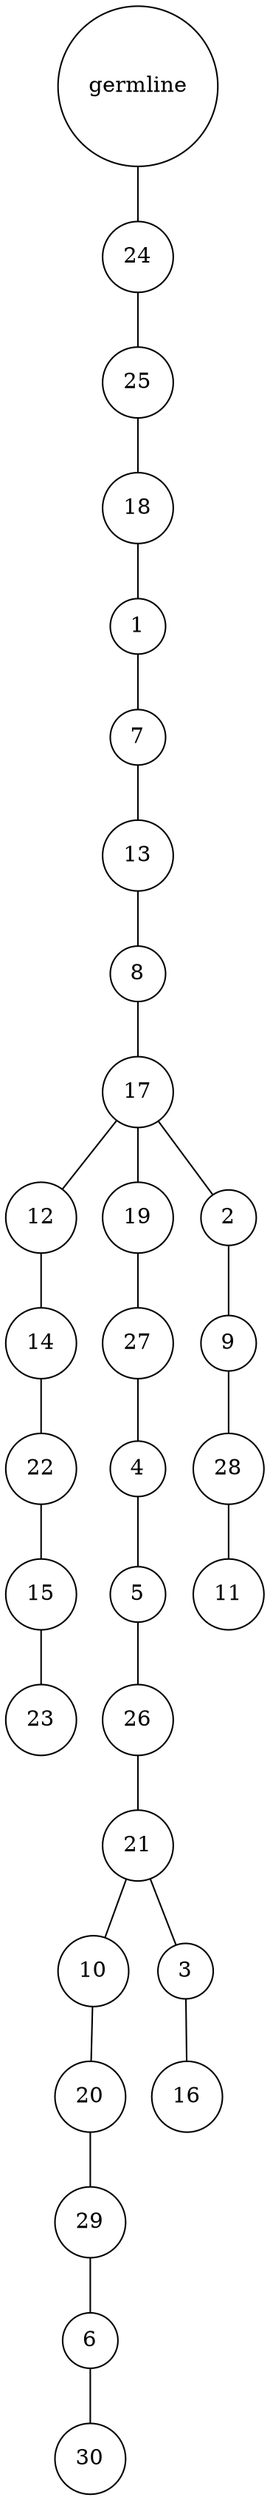 graph {
	rankdir=UD;
	splines=line;
	node [shape=circle]
	"0x7f19ada8c400" [label="germline"];
	"0x7f19ada8c430" [label="24"];
	"0x7f19ada8c400" -- "0x7f19ada8c430" ;
	"0x7f19ada8c460" [label="25"];
	"0x7f19ada8c430" -- "0x7f19ada8c460" ;
	"0x7f19ada8c490" [label="18"];
	"0x7f19ada8c460" -- "0x7f19ada8c490" ;
	"0x7f19ada8c4c0" [label="1"];
	"0x7f19ada8c490" -- "0x7f19ada8c4c0" ;
	"0x7f19ada8c4f0" [label="7"];
	"0x7f19ada8c4c0" -- "0x7f19ada8c4f0" ;
	"0x7f19ada8c520" [label="13"];
	"0x7f19ada8c4f0" -- "0x7f19ada8c520" ;
	"0x7f19ada8c550" [label="8"];
	"0x7f19ada8c520" -- "0x7f19ada8c550" ;
	"0x7f19ada8c580" [label="17"];
	"0x7f19ada8c550" -- "0x7f19ada8c580" ;
	"0x7f19ada8c5b0" [label="12"];
	"0x7f19ada8c580" -- "0x7f19ada8c5b0" ;
	"0x7f19ada8c5e0" [label="14"];
	"0x7f19ada8c5b0" -- "0x7f19ada8c5e0" ;
	"0x7f19ada8c610" [label="22"];
	"0x7f19ada8c5e0" -- "0x7f19ada8c610" ;
	"0x7f19ada8c640" [label="15"];
	"0x7f19ada8c610" -- "0x7f19ada8c640" ;
	"0x7f19ada8c670" [label="23"];
	"0x7f19ada8c640" -- "0x7f19ada8c670" ;
	"0x7f19ada8c6a0" [label="19"];
	"0x7f19ada8c580" -- "0x7f19ada8c6a0" ;
	"0x7f19ada8c6d0" [label="27"];
	"0x7f19ada8c6a0" -- "0x7f19ada8c6d0" ;
	"0x7f19ada8c700" [label="4"];
	"0x7f19ada8c6d0" -- "0x7f19ada8c700" ;
	"0x7f19ada8c730" [label="5"];
	"0x7f19ada8c700" -- "0x7f19ada8c730" ;
	"0x7f19ada8c760" [label="26"];
	"0x7f19ada8c730" -- "0x7f19ada8c760" ;
	"0x7f19ada8c790" [label="21"];
	"0x7f19ada8c760" -- "0x7f19ada8c790" ;
	"0x7f19ada8c7c0" [label="10"];
	"0x7f19ada8c790" -- "0x7f19ada8c7c0" ;
	"0x7f19ada8c7f0" [label="20"];
	"0x7f19ada8c7c0" -- "0x7f19ada8c7f0" ;
	"0x7f19ada8c820" [label="29"];
	"0x7f19ada8c7f0" -- "0x7f19ada8c820" ;
	"0x7f19ada8c850" [label="6"];
	"0x7f19ada8c820" -- "0x7f19ada8c850" ;
	"0x7f19ada8c880" [label="30"];
	"0x7f19ada8c850" -- "0x7f19ada8c880" ;
	"0x7f19ada8c8b0" [label="3"];
	"0x7f19ada8c790" -- "0x7f19ada8c8b0" ;
	"0x7f19ada8c8e0" [label="16"];
	"0x7f19ada8c8b0" -- "0x7f19ada8c8e0" ;
	"0x7f19ada8c910" [label="2"];
	"0x7f19ada8c580" -- "0x7f19ada8c910" ;
	"0x7f19ada8c940" [label="9"];
	"0x7f19ada8c910" -- "0x7f19ada8c940" ;
	"0x7f19ada8c970" [label="28"];
	"0x7f19ada8c940" -- "0x7f19ada8c970" ;
	"0x7f19ada8c9a0" [label="11"];
	"0x7f19ada8c970" -- "0x7f19ada8c9a0" ;
}
